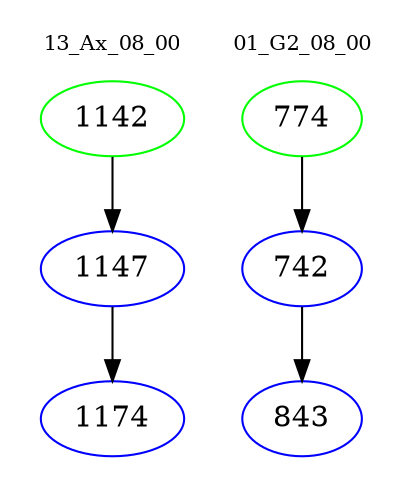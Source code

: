 digraph{
subgraph cluster_0 {
color = white
label = "13_Ax_08_00";
fontsize=10;
T0_1142 [label="1142", color="green"]
T0_1142 -> T0_1147 [color="black"]
T0_1147 [label="1147", color="blue"]
T0_1147 -> T0_1174 [color="black"]
T0_1174 [label="1174", color="blue"]
}
subgraph cluster_1 {
color = white
label = "01_G2_08_00";
fontsize=10;
T1_774 [label="774", color="green"]
T1_774 -> T1_742 [color="black"]
T1_742 [label="742", color="blue"]
T1_742 -> T1_843 [color="black"]
T1_843 [label="843", color="blue"]
}
}
